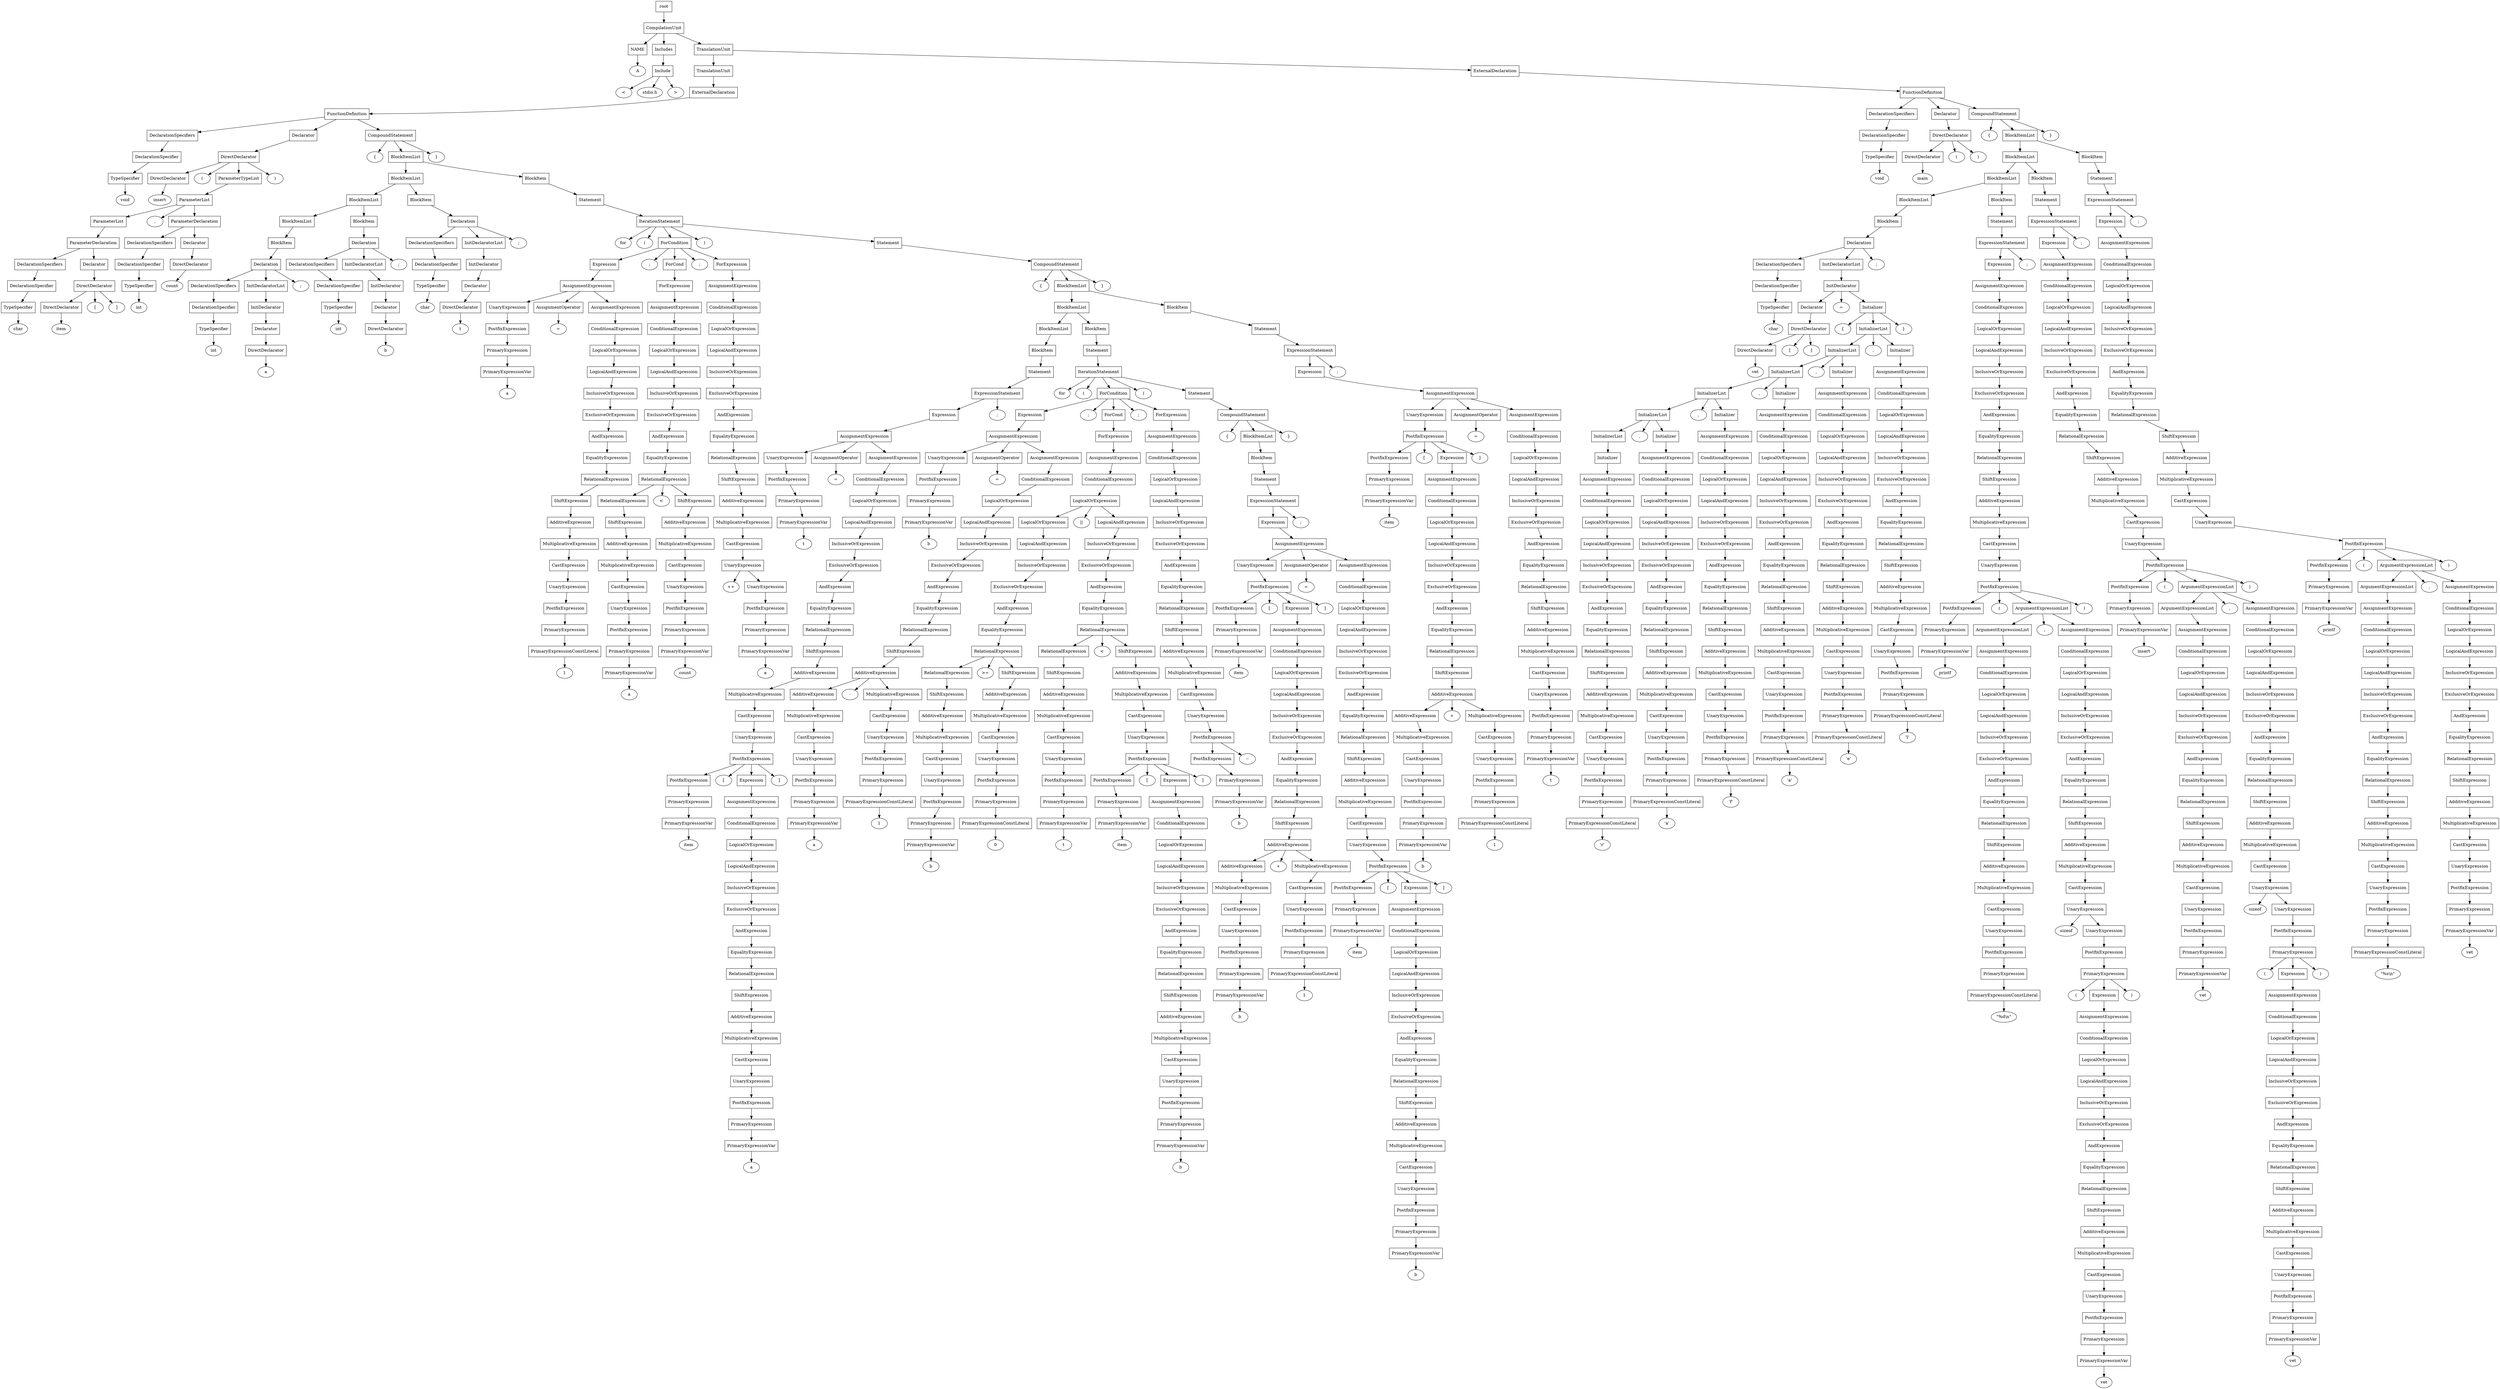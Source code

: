 digraph G {
	splines="TRUE";
	n_0 [label="root", shape="rectangle"]
	n_0 -> n_1
	n_1 [label="CompilationUnit", shape="rectangle"]
	n_1 -> n_2
	n_2 [label="NAME", shape="rectangle"]
	n_2 -> n_5
	n_5 [label="A", shape="ellipse"]
	n_1 -> n_3
	n_3 [label="Includes", shape="rectangle"]
	n_3 -> n_6
	n_6 [label="Include", shape="rectangle"]
	n_6 -> n_9
	n_9 [label="<", shape="ellipse"]
	n_6 -> n_10
	n_10 [label="stdio.h", shape="ellipse"]
	n_6 -> n_11
	n_11 [label=">", shape="ellipse"]
	n_1 -> n_4
	n_4 [label="TranslationUnit", shape="rectangle"]
	n_4 -> n_7
	n_7 [label="TranslationUnit", shape="rectangle"]
	n_7 -> n_12
	n_12 [label="ExternalDeclaration", shape="rectangle"]
	n_12 -> n_14
	n_14 [label="FunctionDefinition", shape="rectangle"]
	n_14 -> n_18
	n_18 [label="DeclarationSpecifiers", shape="rectangle"]
	n_18 -> n_26
	n_26 [label="DeclarationSpecifier", shape="rectangle"]
	n_26 -> n_37
	n_37 [label="TypeSpecifier", shape="rectangle"]
	n_37 -> n_49
	n_49 [label="void", shape="ellipse"]
	n_14 -> n_19
	n_19 [label="Declarator", shape="rectangle"]
	n_19 -> n_27
	n_27 [label="DirectDeclarator", shape="rectangle"]
	n_27 -> n_38
	n_38 [label="DirectDeclarator", shape="rectangle"]
	n_38 -> n_50
	n_50 [label="insert", shape="ellipse"]
	n_27 -> n_39
	n_39 [label="(", shape="ellipse"]
	n_27 -> n_40
	n_40 [label="ParameterTypeList", shape="rectangle"]
	n_40 -> n_51
	n_51 [label="ParameterList", shape="rectangle"]
	n_51 -> n_59
	n_59 [label="ParameterList", shape="rectangle"]
	n_59 -> n_71
	n_71 [label="ParameterDeclaration", shape="rectangle"]
	n_71 -> n_89
	n_89 [label="DeclarationSpecifiers", shape="rectangle"]
	n_89 -> n_112
	n_112 [label="DeclarationSpecifier", shape="rectangle"]
	n_112 -> n_134
	n_134 [label="TypeSpecifier", shape="rectangle"]
	n_134 -> n_159
	n_159 [label="char", shape="ellipse"]
	n_71 -> n_90
	n_90 [label="Declarator", shape="rectangle"]
	n_90 -> n_113
	n_113 [label="DirectDeclarator", shape="rectangle"]
	n_113 -> n_135
	n_135 [label="DirectDeclarator", shape="rectangle"]
	n_135 -> n_160
	n_160 [label="item", shape="ellipse"]
	n_113 -> n_136
	n_136 [label="[", shape="ellipse"]
	n_113 -> n_137
	n_137 [label="]", shape="ellipse"]
	n_51 -> n_60
	n_60 [label=",", shape="ellipse"]
	n_51 -> n_61
	n_61 [label="ParameterDeclaration", shape="rectangle"]
	n_61 -> n_72
	n_72 [label="DeclarationSpecifiers", shape="rectangle"]
	n_72 -> n_91
	n_91 [label="DeclarationSpecifier", shape="rectangle"]
	n_91 -> n_114
	n_114 [label="TypeSpecifier", shape="rectangle"]
	n_114 -> n_138
	n_138 [label="int", shape="ellipse"]
	n_61 -> n_73
	n_73 [label="Declarator", shape="rectangle"]
	n_73 -> n_92
	n_92 [label="DirectDeclarator", shape="rectangle"]
	n_92 -> n_115
	n_115 [label="count", shape="ellipse"]
	n_27 -> n_41
	n_41 [label=")", shape="ellipse"]
	n_14 -> n_20
	n_20 [label="CompoundStatement", shape="rectangle"]
	n_20 -> n_28
	n_28 [label="{", shape="ellipse"]
	n_20 -> n_29
	n_29 [label="BlockItemList", shape="rectangle"]
	n_29 -> n_42
	n_42 [label="BlockItemList", shape="rectangle"]
	n_42 -> n_52
	n_52 [label="BlockItemList", shape="rectangle"]
	n_52 -> n_62
	n_62 [label="BlockItemList", shape="rectangle"]
	n_62 -> n_74
	n_74 [label="BlockItem", shape="rectangle"]
	n_74 -> n_93
	n_93 [label="Declaration", shape="rectangle"]
	n_93 -> n_116
	n_116 [label="DeclarationSpecifiers", shape="rectangle"]
	n_116 -> n_139
	n_139 [label="DeclarationSpecifier", shape="rectangle"]
	n_139 -> n_161
	n_161 [label="TypeSpecifier", shape="rectangle"]
	n_161 -> n_182
	n_182 [label="int", shape="ellipse"]
	n_93 -> n_117
	n_117 [label="InitDeclaratorList", shape="rectangle"]
	n_117 -> n_140
	n_140 [label="InitDeclarator", shape="rectangle"]
	n_140 -> n_162
	n_162 [label="Declarator", shape="rectangle"]
	n_162 -> n_183
	n_183 [label="DirectDeclarator", shape="rectangle"]
	n_183 -> n_201
	n_201 [label="a", shape="ellipse"]
	n_93 -> n_118
	n_118 [label=";", shape="ellipse"]
	n_52 -> n_63
	n_63 [label="BlockItem", shape="rectangle"]
	n_63 -> n_75
	n_75 [label="Declaration", shape="rectangle"]
	n_75 -> n_94
	n_94 [label="DeclarationSpecifiers", shape="rectangle"]
	n_94 -> n_119
	n_119 [label="DeclarationSpecifier", shape="rectangle"]
	n_119 -> n_141
	n_141 [label="TypeSpecifier", shape="rectangle"]
	n_141 -> n_163
	n_163 [label="int", shape="ellipse"]
	n_75 -> n_95
	n_95 [label="InitDeclaratorList", shape="rectangle"]
	n_95 -> n_120
	n_120 [label="InitDeclarator", shape="rectangle"]
	n_120 -> n_142
	n_142 [label="Declarator", shape="rectangle"]
	n_142 -> n_164
	n_164 [label="DirectDeclarator", shape="rectangle"]
	n_164 -> n_184
	n_184 [label="b", shape="ellipse"]
	n_75 -> n_96
	n_96 [label=";", shape="ellipse"]
	n_42 -> n_53
	n_53 [label="BlockItem", shape="rectangle"]
	n_53 -> n_64
	n_64 [label="Declaration", shape="rectangle"]
	n_64 -> n_76
	n_76 [label="DeclarationSpecifiers", shape="rectangle"]
	n_76 -> n_97
	n_97 [label="DeclarationSpecifier", shape="rectangle"]
	n_97 -> n_121
	n_121 [label="TypeSpecifier", shape="rectangle"]
	n_121 -> n_143
	n_143 [label="char", shape="ellipse"]
	n_64 -> n_77
	n_77 [label="InitDeclaratorList", shape="rectangle"]
	n_77 -> n_98
	n_98 [label="InitDeclarator", shape="rectangle"]
	n_98 -> n_122
	n_122 [label="Declarator", shape="rectangle"]
	n_122 -> n_144
	n_144 [label="DirectDeclarator", shape="rectangle"]
	n_144 -> n_165
	n_165 [label="t", shape="ellipse"]
	n_64 -> n_78
	n_78 [label=";", shape="ellipse"]
	n_29 -> n_43
	n_43 [label="BlockItem", shape="rectangle"]
	n_43 -> n_54
	n_54 [label="Statement", shape="rectangle"]
	n_54 -> n_65
	n_65 [label="IterationStatement", shape="rectangle"]
	n_65 -> n_79
	n_79 [label="for", shape="ellipse"]
	n_65 -> n_80
	n_80 [label="(", shape="ellipse"]
	n_65 -> n_81
	n_81 [label="ForCondition", shape="rectangle"]
	n_81 -> n_99
	n_99 [label="Expression", shape="rectangle"]
	n_99 -> n_123
	n_123 [label="AssignmentExpression", shape="rectangle"]
	n_123 -> n_145
	n_145 [label="UnaryExpression", shape="rectangle"]
	n_145 -> n_166
	n_166 [label="PostfixExpression", shape="rectangle"]
	n_166 -> n_185
	n_185 [label="PrimaryExpression", shape="rectangle"]
	n_185 -> n_202
	n_202 [label="PrimaryExpressionVar", shape="rectangle"]
	n_202 -> n_218
	n_218 [label="a", shape="ellipse"]
	n_123 -> n_146
	n_146 [label="AssignmentOperator", shape="rectangle"]
	n_146 -> n_167
	n_167 [label="=", shape="ellipse"]
	n_123 -> n_147
	n_147 [label="AssignmentExpression", shape="rectangle"]
	n_147 -> n_168
	n_168 [label="ConditionalExpression", shape="rectangle"]
	n_168 -> n_186
	n_186 [label="LogicalOrExpression", shape="rectangle"]
	n_186 -> n_203
	n_203 [label="LogicalAndExpression", shape="rectangle"]
	n_203 -> n_219
	n_219 [label="InclusiveOrExpression", shape="rectangle"]
	n_219 -> n_237
	n_237 [label="ExclusiveOrExpression", shape="rectangle"]
	n_237 -> n_260
	n_260 [label="AndExpression", shape="rectangle"]
	n_260 -> n_283
	n_283 [label="EqualityExpression", shape="rectangle"]
	n_283 -> n_309
	n_309 [label="RelationalExpression", shape="rectangle"]
	n_309 -> n_333
	n_333 [label="ShiftExpression", shape="rectangle"]
	n_333 -> n_357
	n_357 [label="AdditiveExpression", shape="rectangle"]
	n_357 -> n_383
	n_383 [label="MultiplicativeExpression", shape="rectangle"]
	n_383 -> n_406
	n_406 [label="CastExpression", shape="rectangle"]
	n_406 -> n_432
	n_432 [label="UnaryExpression", shape="rectangle"]
	n_432 -> n_462
	n_462 [label="PostfixExpression", shape="rectangle"]
	n_462 -> n_495
	n_495 [label="PrimaryExpression", shape="rectangle"]
	n_495 -> n_525
	n_525 [label="PrimaryExpressionConstLiteral", shape="rectangle"]
	n_525 -> n_555
	n_555 [label="1", shape="ellipse"]
	n_81 -> n_100
	n_100 [label=";", shape="ellipse"]
	n_81 -> n_101
	n_101 [label="ForCond", shape="rectangle"]
	n_101 -> n_124
	n_124 [label="ForExpression", shape="rectangle"]
	n_124 -> n_148
	n_148 [label="AssignmentExpression", shape="rectangle"]
	n_148 -> n_169
	n_169 [label="ConditionalExpression", shape="rectangle"]
	n_169 -> n_187
	n_187 [label="LogicalOrExpression", shape="rectangle"]
	n_187 -> n_204
	n_204 [label="LogicalAndExpression", shape="rectangle"]
	n_204 -> n_220
	n_220 [label="InclusiveOrExpression", shape="rectangle"]
	n_220 -> n_238
	n_238 [label="ExclusiveOrExpression", shape="rectangle"]
	n_238 -> n_261
	n_261 [label="AndExpression", shape="rectangle"]
	n_261 -> n_284
	n_284 [label="EqualityExpression", shape="rectangle"]
	n_284 -> n_310
	n_310 [label="RelationalExpression", shape="rectangle"]
	n_310 -> n_334
	n_334 [label="RelationalExpression", shape="rectangle"]
	n_334 -> n_358
	n_358 [label="ShiftExpression", shape="rectangle"]
	n_358 -> n_384
	n_384 [label="AdditiveExpression", shape="rectangle"]
	n_384 -> n_407
	n_407 [label="MultiplicativeExpression", shape="rectangle"]
	n_407 -> n_433
	n_433 [label="CastExpression", shape="rectangle"]
	n_433 -> n_463
	n_463 [label="UnaryExpression", shape="rectangle"]
	n_463 -> n_496
	n_496 [label="PostfixExpression", shape="rectangle"]
	n_496 -> n_526
	n_526 [label="PrimaryExpression", shape="rectangle"]
	n_526 -> n_556
	n_556 [label="PrimaryExpressionVar", shape="rectangle"]
	n_556 -> n_585
	n_585 [label="a", shape="ellipse"]
	n_310 -> n_335
	n_335 [label="<", shape="ellipse"]
	n_310 -> n_336
	n_336 [label="ShiftExpression", shape="rectangle"]
	n_336 -> n_359
	n_359 [label="AdditiveExpression", shape="rectangle"]
	n_359 -> n_385
	n_385 [label="MultiplicativeExpression", shape="rectangle"]
	n_385 -> n_408
	n_408 [label="CastExpression", shape="rectangle"]
	n_408 -> n_434
	n_434 [label="UnaryExpression", shape="rectangle"]
	n_434 -> n_464
	n_464 [label="PostfixExpression", shape="rectangle"]
	n_464 -> n_497
	n_497 [label="PrimaryExpression", shape="rectangle"]
	n_497 -> n_527
	n_527 [label="PrimaryExpressionVar", shape="rectangle"]
	n_527 -> n_557
	n_557 [label="count", shape="ellipse"]
	n_81 -> n_102
	n_102 [label=";", shape="ellipse"]
	n_81 -> n_103
	n_103 [label="ForExpression", shape="rectangle"]
	n_103 -> n_125
	n_125 [label="AssignmentExpression", shape="rectangle"]
	n_125 -> n_149
	n_149 [label="ConditionalExpression", shape="rectangle"]
	n_149 -> n_170
	n_170 [label="LogicalOrExpression", shape="rectangle"]
	n_170 -> n_188
	n_188 [label="LogicalAndExpression", shape="rectangle"]
	n_188 -> n_205
	n_205 [label="InclusiveOrExpression", shape="rectangle"]
	n_205 -> n_221
	n_221 [label="ExclusiveOrExpression", shape="rectangle"]
	n_221 -> n_239
	n_239 [label="AndExpression", shape="rectangle"]
	n_239 -> n_262
	n_262 [label="EqualityExpression", shape="rectangle"]
	n_262 -> n_285
	n_285 [label="RelationalExpression", shape="rectangle"]
	n_285 -> n_311
	n_311 [label="ShiftExpression", shape="rectangle"]
	n_311 -> n_337
	n_337 [label="AdditiveExpression", shape="rectangle"]
	n_337 -> n_360
	n_360 [label="MultiplicativeExpression", shape="rectangle"]
	n_360 -> n_386
	n_386 [label="CastExpression", shape="rectangle"]
	n_386 -> n_409
	n_409 [label="UnaryExpression", shape="rectangle"]
	n_409 -> n_435
	n_435 [label="++", shape="ellipse"]
	n_409 -> n_436
	n_436 [label="UnaryExpression", shape="rectangle"]
	n_436 -> n_465
	n_465 [label="PostfixExpression", shape="rectangle"]
	n_465 -> n_498
	n_498 [label="PrimaryExpression", shape="rectangle"]
	n_498 -> n_528
	n_528 [label="PrimaryExpressionVar", shape="rectangle"]
	n_528 -> n_558
	n_558 [label="a", shape="ellipse"]
	n_65 -> n_82
	n_82 [label=")", shape="ellipse"]
	n_65 -> n_83
	n_83 [label="Statement", shape="rectangle"]
	n_83 -> n_104
	n_104 [label="CompoundStatement", shape="rectangle"]
	n_104 -> n_126
	n_126 [label="{", shape="ellipse"]
	n_104 -> n_127
	n_127 [label="BlockItemList", shape="rectangle"]
	n_127 -> n_150
	n_150 [label="BlockItemList", shape="rectangle"]
	n_150 -> n_171
	n_171 [label="BlockItemList", shape="rectangle"]
	n_171 -> n_189
	n_189 [label="BlockItem", shape="rectangle"]
	n_189 -> n_206
	n_206 [label="Statement", shape="rectangle"]
	n_206 -> n_222
	n_222 [label="ExpressionStatement", shape="rectangle"]
	n_222 -> n_240
	n_240 [label="Expression", shape="rectangle"]
	n_240 -> n_263
	n_263 [label="AssignmentExpression", shape="rectangle"]
	n_263 -> n_286
	n_286 [label="UnaryExpression", shape="rectangle"]
	n_286 -> n_312
	n_312 [label="PostfixExpression", shape="rectangle"]
	n_312 -> n_338
	n_338 [label="PrimaryExpression", shape="rectangle"]
	n_338 -> n_361
	n_361 [label="PrimaryExpressionVar", shape="rectangle"]
	n_361 -> n_387
	n_387 [label="t", shape="ellipse"]
	n_263 -> n_287
	n_287 [label="AssignmentOperator", shape="rectangle"]
	n_287 -> n_313
	n_313 [label="=", shape="ellipse"]
	n_263 -> n_288
	n_288 [label="AssignmentExpression", shape="rectangle"]
	n_288 -> n_314
	n_314 [label="ConditionalExpression", shape="rectangle"]
	n_314 -> n_339
	n_339 [label="LogicalOrExpression", shape="rectangle"]
	n_339 -> n_362
	n_362 [label="LogicalAndExpression", shape="rectangle"]
	n_362 -> n_388
	n_388 [label="InclusiveOrExpression", shape="rectangle"]
	n_388 -> n_410
	n_410 [label="ExclusiveOrExpression", shape="rectangle"]
	n_410 -> n_437
	n_437 [label="AndExpression", shape="rectangle"]
	n_437 -> n_466
	n_466 [label="EqualityExpression", shape="rectangle"]
	n_466 -> n_499
	n_499 [label="RelationalExpression", shape="rectangle"]
	n_499 -> n_529
	n_529 [label="ShiftExpression", shape="rectangle"]
	n_529 -> n_559
	n_559 [label="AdditiveExpression", shape="rectangle"]
	n_559 -> n_586
	n_586 [label="MultiplicativeExpression", shape="rectangle"]
	n_586 -> n_611
	n_611 [label="CastExpression", shape="rectangle"]
	n_611 -> n_637
	n_637 [label="UnaryExpression", shape="rectangle"]
	n_637 -> n_662
	n_662 [label="PostfixExpression", shape="rectangle"]
	n_662 -> n_687
	n_687 [label="PostfixExpression", shape="rectangle"]
	n_687 -> n_716
	n_716 [label="PrimaryExpression", shape="rectangle"]
	n_716 -> n_739
	n_739 [label="PrimaryExpressionVar", shape="rectangle"]
	n_739 -> n_761
	n_761 [label="item", shape="ellipse"]
	n_662 -> n_688
	n_688 [label="[", shape="ellipse"]
	n_662 -> n_689
	n_689 [label="Expression", shape="rectangle"]
	n_689 -> n_717
	n_717 [label="AssignmentExpression", shape="rectangle"]
	n_717 -> n_740
	n_740 [label="ConditionalExpression", shape="rectangle"]
	n_740 -> n_762
	n_762 [label="LogicalOrExpression", shape="rectangle"]
	n_762 -> n_780
	n_780 [label="LogicalAndExpression", shape="rectangle"]
	n_780 -> n_794
	n_794 [label="InclusiveOrExpression", shape="rectangle"]
	n_794 -> n_808
	n_808 [label="ExclusiveOrExpression", shape="rectangle"]
	n_808 -> n_821
	n_821 [label="AndExpression", shape="rectangle"]
	n_821 -> n_834
	n_834 [label="EqualityExpression", shape="rectangle"]
	n_834 -> n_846
	n_846 [label="RelationalExpression", shape="rectangle"]
	n_846 -> n_858
	n_858 [label="ShiftExpression", shape="rectangle"]
	n_858 -> n_869
	n_869 [label="AdditiveExpression", shape="rectangle"]
	n_869 -> n_876
	n_876 [label="MultiplicativeExpression", shape="rectangle"]
	n_876 -> n_881
	n_881 [label="CastExpression", shape="rectangle"]
	n_881 -> n_886
	n_886 [label="UnaryExpression", shape="rectangle"]
	n_886 -> n_891
	n_891 [label="PostfixExpression", shape="rectangle"]
	n_891 -> n_896
	n_896 [label="PrimaryExpression", shape="rectangle"]
	n_896 -> n_901
	n_901 [label="PrimaryExpressionVar", shape="rectangle"]
	n_901 -> n_906
	n_906 [label="a", shape="ellipse"]
	n_662 -> n_690
	n_690 [label="]", shape="ellipse"]
	n_222 -> n_241
	n_241 [label=";", shape="ellipse"]
	n_150 -> n_172
	n_172 [label="BlockItem", shape="rectangle"]
	n_172 -> n_190
	n_190 [label="Statement", shape="rectangle"]
	n_190 -> n_207
	n_207 [label="IterationStatement", shape="rectangle"]
	n_207 -> n_223
	n_223 [label="for", shape="ellipse"]
	n_207 -> n_224
	n_224 [label="(", shape="ellipse"]
	n_207 -> n_225
	n_225 [label="ForCondition", shape="rectangle"]
	n_225 -> n_242
	n_242 [label="Expression", shape="rectangle"]
	n_242 -> n_264
	n_264 [label="AssignmentExpression", shape="rectangle"]
	n_264 -> n_289
	n_289 [label="UnaryExpression", shape="rectangle"]
	n_289 -> n_315
	n_315 [label="PostfixExpression", shape="rectangle"]
	n_315 -> n_340
	n_340 [label="PrimaryExpression", shape="rectangle"]
	n_340 -> n_363
	n_363 [label="PrimaryExpressionVar", shape="rectangle"]
	n_363 -> n_389
	n_389 [label="b", shape="ellipse"]
	n_264 -> n_290
	n_290 [label="AssignmentOperator", shape="rectangle"]
	n_290 -> n_316
	n_316 [label="=", shape="ellipse"]
	n_264 -> n_291
	n_291 [label="AssignmentExpression", shape="rectangle"]
	n_291 -> n_317
	n_317 [label="ConditionalExpression", shape="rectangle"]
	n_317 -> n_341
	n_341 [label="LogicalOrExpression", shape="rectangle"]
	n_341 -> n_364
	n_364 [label="LogicalAndExpression", shape="rectangle"]
	n_364 -> n_390
	n_390 [label="InclusiveOrExpression", shape="rectangle"]
	n_390 -> n_411
	n_411 [label="ExclusiveOrExpression", shape="rectangle"]
	n_411 -> n_438
	n_438 [label="AndExpression", shape="rectangle"]
	n_438 -> n_467
	n_467 [label="EqualityExpression", shape="rectangle"]
	n_467 -> n_500
	n_500 [label="RelationalExpression", shape="rectangle"]
	n_500 -> n_530
	n_530 [label="ShiftExpression", shape="rectangle"]
	n_530 -> n_560
	n_560 [label="AdditiveExpression", shape="rectangle"]
	n_560 -> n_587
	n_587 [label="AdditiveExpression", shape="rectangle"]
	n_587 -> n_612
	n_612 [label="MultiplicativeExpression", shape="rectangle"]
	n_612 -> n_638
	n_638 [label="CastExpression", shape="rectangle"]
	n_638 -> n_663
	n_663 [label="UnaryExpression", shape="rectangle"]
	n_663 -> n_691
	n_691 [label="PostfixExpression", shape="rectangle"]
	n_691 -> n_718
	n_718 [label="PrimaryExpression", shape="rectangle"]
	n_718 -> n_741
	n_741 [label="PrimaryExpressionVar", shape="rectangle"]
	n_741 -> n_763
	n_763 [label="a", shape="ellipse"]
	n_560 -> n_588
	n_588 [label="-", shape="ellipse"]
	n_560 -> n_589
	n_589 [label="MultiplicativeExpression", shape="rectangle"]
	n_589 -> n_613
	n_613 [label="CastExpression", shape="rectangle"]
	n_613 -> n_639
	n_639 [label="UnaryExpression", shape="rectangle"]
	n_639 -> n_664
	n_664 [label="PostfixExpression", shape="rectangle"]
	n_664 -> n_692
	n_692 [label="PrimaryExpression", shape="rectangle"]
	n_692 -> n_719
	n_719 [label="PrimaryExpressionConstLiteral", shape="rectangle"]
	n_719 -> n_742
	n_742 [label="1", shape="ellipse"]
	n_225 -> n_243
	n_243 [label=";", shape="ellipse"]
	n_225 -> n_244
	n_244 [label="ForCond", shape="rectangle"]
	n_244 -> n_265
	n_265 [label="ForExpression", shape="rectangle"]
	n_265 -> n_292
	n_292 [label="AssignmentExpression", shape="rectangle"]
	n_292 -> n_318
	n_318 [label="ConditionalExpression", shape="rectangle"]
	n_318 -> n_342
	n_342 [label="LogicalOrExpression", shape="rectangle"]
	n_342 -> n_365
	n_365 [label="LogicalOrExpression", shape="rectangle"]
	n_365 -> n_391
	n_391 [label="LogicalAndExpression", shape="rectangle"]
	n_391 -> n_412
	n_412 [label="InclusiveOrExpression", shape="rectangle"]
	n_412 -> n_439
	n_439 [label="ExclusiveOrExpression", shape="rectangle"]
	n_439 -> n_468
	n_468 [label="AndExpression", shape="rectangle"]
	n_468 -> n_501
	n_501 [label="EqualityExpression", shape="rectangle"]
	n_501 -> n_531
	n_531 [label="RelationalExpression", shape="rectangle"]
	n_531 -> n_561
	n_561 [label="RelationalExpression", shape="rectangle"]
	n_561 -> n_590
	n_590 [label="ShiftExpression", shape="rectangle"]
	n_590 -> n_614
	n_614 [label="AdditiveExpression", shape="rectangle"]
	n_614 -> n_640
	n_640 [label="MultiplicativeExpression", shape="rectangle"]
	n_640 -> n_665
	n_665 [label="CastExpression", shape="rectangle"]
	n_665 -> n_693
	n_693 [label="UnaryExpression", shape="rectangle"]
	n_693 -> n_720
	n_720 [label="PostfixExpression", shape="rectangle"]
	n_720 -> n_743
	n_743 [label="PrimaryExpression", shape="rectangle"]
	n_743 -> n_764
	n_764 [label="PrimaryExpressionVar", shape="rectangle"]
	n_764 -> n_781
	n_781 [label="b", shape="ellipse"]
	n_531 -> n_562
	n_562 [label=">=", shape="ellipse"]
	n_531 -> n_563
	n_563 [label="ShiftExpression", shape="rectangle"]
	n_563 -> n_591
	n_591 [label="AdditiveExpression", shape="rectangle"]
	n_591 -> n_615
	n_615 [label="MultiplicativeExpression", shape="rectangle"]
	n_615 -> n_641
	n_641 [label="CastExpression", shape="rectangle"]
	n_641 -> n_666
	n_666 [label="UnaryExpression", shape="rectangle"]
	n_666 -> n_694
	n_694 [label="PostfixExpression", shape="rectangle"]
	n_694 -> n_721
	n_721 [label="PrimaryExpression", shape="rectangle"]
	n_721 -> n_744
	n_744 [label="PrimaryExpressionConstLiteral", shape="rectangle"]
	n_744 -> n_765
	n_765 [label="0", shape="ellipse"]
	n_342 -> n_366
	n_366 [label="||", shape="ellipse"]
	n_342 -> n_367
	n_367 [label="LogicalAndExpression", shape="rectangle"]
	n_367 -> n_392
	n_392 [label="InclusiveOrExpression", shape="rectangle"]
	n_392 -> n_413
	n_413 [label="ExclusiveOrExpression", shape="rectangle"]
	n_413 -> n_440
	n_440 [label="AndExpression", shape="rectangle"]
	n_440 -> n_469
	n_469 [label="EqualityExpression", shape="rectangle"]
	n_469 -> n_502
	n_502 [label="RelationalExpression", shape="rectangle"]
	n_502 -> n_532
	n_532 [label="RelationalExpression", shape="rectangle"]
	n_532 -> n_564
	n_564 [label="ShiftExpression", shape="rectangle"]
	n_564 -> n_592
	n_592 [label="AdditiveExpression", shape="rectangle"]
	n_592 -> n_616
	n_616 [label="MultiplicativeExpression", shape="rectangle"]
	n_616 -> n_642
	n_642 [label="CastExpression", shape="rectangle"]
	n_642 -> n_667
	n_667 [label="UnaryExpression", shape="rectangle"]
	n_667 -> n_695
	n_695 [label="PostfixExpression", shape="rectangle"]
	n_695 -> n_722
	n_722 [label="PrimaryExpression", shape="rectangle"]
	n_722 -> n_745
	n_745 [label="PrimaryExpressionVar", shape="rectangle"]
	n_745 -> n_766
	n_766 [label="t", shape="ellipse"]
	n_502 -> n_533
	n_533 [label="<", shape="ellipse"]
	n_502 -> n_534
	n_534 [label="ShiftExpression", shape="rectangle"]
	n_534 -> n_565
	n_565 [label="AdditiveExpression", shape="rectangle"]
	n_565 -> n_593
	n_593 [label="MultiplicativeExpression", shape="rectangle"]
	n_593 -> n_617
	n_617 [label="CastExpression", shape="rectangle"]
	n_617 -> n_643
	n_643 [label="UnaryExpression", shape="rectangle"]
	n_643 -> n_668
	n_668 [label="PostfixExpression", shape="rectangle"]
	n_668 -> n_696
	n_696 [label="PostfixExpression", shape="rectangle"]
	n_696 -> n_723
	n_723 [label="PrimaryExpression", shape="rectangle"]
	n_723 -> n_746
	n_746 [label="PrimaryExpressionVar", shape="rectangle"]
	n_746 -> n_767
	n_767 [label="item", shape="ellipse"]
	n_668 -> n_697
	n_697 [label="[", shape="ellipse"]
	n_668 -> n_698
	n_698 [label="Expression", shape="rectangle"]
	n_698 -> n_724
	n_724 [label="AssignmentExpression", shape="rectangle"]
	n_724 -> n_747
	n_747 [label="ConditionalExpression", shape="rectangle"]
	n_747 -> n_768
	n_768 [label="LogicalOrExpression", shape="rectangle"]
	n_768 -> n_782
	n_782 [label="LogicalAndExpression", shape="rectangle"]
	n_782 -> n_795
	n_795 [label="InclusiveOrExpression", shape="rectangle"]
	n_795 -> n_809
	n_809 [label="ExclusiveOrExpression", shape="rectangle"]
	n_809 -> n_822
	n_822 [label="AndExpression", shape="rectangle"]
	n_822 -> n_835
	n_835 [label="EqualityExpression", shape="rectangle"]
	n_835 -> n_847
	n_847 [label="RelationalExpression", shape="rectangle"]
	n_847 -> n_859
	n_859 [label="ShiftExpression", shape="rectangle"]
	n_859 -> n_870
	n_870 [label="AdditiveExpression", shape="rectangle"]
	n_870 -> n_877
	n_877 [label="MultiplicativeExpression", shape="rectangle"]
	n_877 -> n_882
	n_882 [label="CastExpression", shape="rectangle"]
	n_882 -> n_887
	n_887 [label="UnaryExpression", shape="rectangle"]
	n_887 -> n_892
	n_892 [label="PostfixExpression", shape="rectangle"]
	n_892 -> n_897
	n_897 [label="PrimaryExpression", shape="rectangle"]
	n_897 -> n_902
	n_902 [label="PrimaryExpressionVar", shape="rectangle"]
	n_902 -> n_907
	n_907 [label="b", shape="ellipse"]
	n_668 -> n_699
	n_699 [label="]", shape="ellipse"]
	n_225 -> n_245
	n_245 [label=";", shape="ellipse"]
	n_225 -> n_246
	n_246 [label="ForExpression", shape="rectangle"]
	n_246 -> n_266
	n_266 [label="AssignmentExpression", shape="rectangle"]
	n_266 -> n_293
	n_293 [label="ConditionalExpression", shape="rectangle"]
	n_293 -> n_319
	n_319 [label="LogicalOrExpression", shape="rectangle"]
	n_319 -> n_343
	n_343 [label="LogicalAndExpression", shape="rectangle"]
	n_343 -> n_368
	n_368 [label="InclusiveOrExpression", shape="rectangle"]
	n_368 -> n_393
	n_393 [label="ExclusiveOrExpression", shape="rectangle"]
	n_393 -> n_414
	n_414 [label="AndExpression", shape="rectangle"]
	n_414 -> n_441
	n_441 [label="EqualityExpression", shape="rectangle"]
	n_441 -> n_470
	n_470 [label="RelationalExpression", shape="rectangle"]
	n_470 -> n_503
	n_503 [label="ShiftExpression", shape="rectangle"]
	n_503 -> n_535
	n_535 [label="AdditiveExpression", shape="rectangle"]
	n_535 -> n_566
	n_566 [label="MultiplicativeExpression", shape="rectangle"]
	n_566 -> n_594
	n_594 [label="CastExpression", shape="rectangle"]
	n_594 -> n_618
	n_618 [label="UnaryExpression", shape="rectangle"]
	n_618 -> n_644
	n_644 [label="PostfixExpression", shape="rectangle"]
	n_644 -> n_669
	n_669 [label="PostfixExpression", shape="rectangle"]
	n_669 -> n_700
	n_700 [label="PrimaryExpression", shape="rectangle"]
	n_700 -> n_725
	n_725 [label="PrimaryExpressionVar", shape="rectangle"]
	n_725 -> n_748
	n_748 [label="b", shape="ellipse"]
	n_644 -> n_670
	n_670 [label="--", shape="ellipse"]
	n_207 -> n_226
	n_226 [label=")", shape="ellipse"]
	n_207 -> n_227
	n_227 [label="Statement", shape="rectangle"]
	n_227 -> n_247
	n_247 [label="CompoundStatement", shape="rectangle"]
	n_247 -> n_267
	n_267 [label="{", shape="ellipse"]
	n_247 -> n_268
	n_268 [label="BlockItemList", shape="rectangle"]
	n_268 -> n_294
	n_294 [label="BlockItem", shape="rectangle"]
	n_294 -> n_320
	n_320 [label="Statement", shape="rectangle"]
	n_320 -> n_344
	n_344 [label="ExpressionStatement", shape="rectangle"]
	n_344 -> n_369
	n_369 [label="Expression", shape="rectangle"]
	n_369 -> n_394
	n_394 [label="AssignmentExpression", shape="rectangle"]
	n_394 -> n_415
	n_415 [label="UnaryExpression", shape="rectangle"]
	n_415 -> n_442
	n_442 [label="PostfixExpression", shape="rectangle"]
	n_442 -> n_471
	n_471 [label="PostfixExpression", shape="rectangle"]
	n_471 -> n_504
	n_504 [label="PrimaryExpression", shape="rectangle"]
	n_504 -> n_536
	n_536 [label="PrimaryExpressionVar", shape="rectangle"]
	n_536 -> n_567
	n_567 [label="item", shape="ellipse"]
	n_442 -> n_472
	n_472 [label="[", shape="ellipse"]
	n_442 -> n_473
	n_473 [label="Expression", shape="rectangle"]
	n_473 -> n_505
	n_505 [label="AssignmentExpression", shape="rectangle"]
	n_505 -> n_537
	n_537 [label="ConditionalExpression", shape="rectangle"]
	n_537 -> n_568
	n_568 [label="LogicalOrExpression", shape="rectangle"]
	n_568 -> n_595
	n_595 [label="LogicalAndExpression", shape="rectangle"]
	n_595 -> n_619
	n_619 [label="InclusiveOrExpression", shape="rectangle"]
	n_619 -> n_645
	n_645 [label="ExclusiveOrExpression", shape="rectangle"]
	n_645 -> n_671
	n_671 [label="AndExpression", shape="rectangle"]
	n_671 -> n_701
	n_701 [label="EqualityExpression", shape="rectangle"]
	n_701 -> n_726
	n_726 [label="RelationalExpression", shape="rectangle"]
	n_726 -> n_749
	n_749 [label="ShiftExpression", shape="rectangle"]
	n_749 -> n_769
	n_769 [label="AdditiveExpression", shape="rectangle"]
	n_769 -> n_783
	n_783 [label="AdditiveExpression", shape="rectangle"]
	n_783 -> n_796
	n_796 [label="MultiplicativeExpression", shape="rectangle"]
	n_796 -> n_810
	n_810 [label="CastExpression", shape="rectangle"]
	n_810 -> n_823
	n_823 [label="UnaryExpression", shape="rectangle"]
	n_823 -> n_836
	n_836 [label="PostfixExpression", shape="rectangle"]
	n_836 -> n_848
	n_848 [label="PrimaryExpression", shape="rectangle"]
	n_848 -> n_860
	n_860 [label="PrimaryExpressionVar", shape="rectangle"]
	n_860 -> n_871
	n_871 [label="b", shape="ellipse"]
	n_769 -> n_784
	n_784 [label="+", shape="ellipse"]
	n_769 -> n_785
	n_785 [label="MultiplicativeExpression", shape="rectangle"]
	n_785 -> n_797
	n_797 [label="CastExpression", shape="rectangle"]
	n_797 -> n_811
	n_811 [label="UnaryExpression", shape="rectangle"]
	n_811 -> n_824
	n_824 [label="PostfixExpression", shape="rectangle"]
	n_824 -> n_837
	n_837 [label="PrimaryExpression", shape="rectangle"]
	n_837 -> n_849
	n_849 [label="PrimaryExpressionConstLiteral", shape="rectangle"]
	n_849 -> n_861
	n_861 [label="1", shape="ellipse"]
	n_442 -> n_474
	n_474 [label="]", shape="ellipse"]
	n_394 -> n_416
	n_416 [label="AssignmentOperator", shape="rectangle"]
	n_416 -> n_443
	n_443 [label="=", shape="ellipse"]
	n_394 -> n_417
	n_417 [label="AssignmentExpression", shape="rectangle"]
	n_417 -> n_444
	n_444 [label="ConditionalExpression", shape="rectangle"]
	n_444 -> n_475
	n_475 [label="LogicalOrExpression", shape="rectangle"]
	n_475 -> n_506
	n_506 [label="LogicalAndExpression", shape="rectangle"]
	n_506 -> n_538
	n_538 [label="InclusiveOrExpression", shape="rectangle"]
	n_538 -> n_569
	n_569 [label="ExclusiveOrExpression", shape="rectangle"]
	n_569 -> n_596
	n_596 [label="AndExpression", shape="rectangle"]
	n_596 -> n_620
	n_620 [label="EqualityExpression", shape="rectangle"]
	n_620 -> n_646
	n_646 [label="RelationalExpression", shape="rectangle"]
	n_646 -> n_672
	n_672 [label="ShiftExpression", shape="rectangle"]
	n_672 -> n_702
	n_702 [label="AdditiveExpression", shape="rectangle"]
	n_702 -> n_727
	n_727 [label="MultiplicativeExpression", shape="rectangle"]
	n_727 -> n_750
	n_750 [label="CastExpression", shape="rectangle"]
	n_750 -> n_770
	n_770 [label="UnaryExpression", shape="rectangle"]
	n_770 -> n_786
	n_786 [label="PostfixExpression", shape="rectangle"]
	n_786 -> n_798
	n_798 [label="PostfixExpression", shape="rectangle"]
	n_798 -> n_812
	n_812 [label="PrimaryExpression", shape="rectangle"]
	n_812 -> n_825
	n_825 [label="PrimaryExpressionVar", shape="rectangle"]
	n_825 -> n_838
	n_838 [label="item", shape="ellipse"]
	n_786 -> n_799
	n_799 [label="[", shape="ellipse"]
	n_786 -> n_800
	n_800 [label="Expression", shape="rectangle"]
	n_800 -> n_813
	n_813 [label="AssignmentExpression", shape="rectangle"]
	n_813 -> n_826
	n_826 [label="ConditionalExpression", shape="rectangle"]
	n_826 -> n_839
	n_839 [label="LogicalOrExpression", shape="rectangle"]
	n_839 -> n_850
	n_850 [label="LogicalAndExpression", shape="rectangle"]
	n_850 -> n_862
	n_862 [label="InclusiveOrExpression", shape="rectangle"]
	n_862 -> n_872
	n_872 [label="ExclusiveOrExpression", shape="rectangle"]
	n_872 -> n_878
	n_878 [label="AndExpression", shape="rectangle"]
	n_878 -> n_883
	n_883 [label="EqualityExpression", shape="rectangle"]
	n_883 -> n_888
	n_888 [label="RelationalExpression", shape="rectangle"]
	n_888 -> n_893
	n_893 [label="ShiftExpression", shape="rectangle"]
	n_893 -> n_898
	n_898 [label="AdditiveExpression", shape="rectangle"]
	n_898 -> n_903
	n_903 [label="MultiplicativeExpression", shape="rectangle"]
	n_903 -> n_908
	n_908 [label="CastExpression", shape="rectangle"]
	n_908 -> n_911
	n_911 [label="UnaryExpression", shape="rectangle"]
	n_911 -> n_914
	n_914 [label="PostfixExpression", shape="rectangle"]
	n_914 -> n_917
	n_917 [label="PrimaryExpression", shape="rectangle"]
	n_917 -> n_920
	n_920 [label="PrimaryExpressionVar", shape="rectangle"]
	n_920 -> n_923
	n_923 [label="b", shape="ellipse"]
	n_786 -> n_801
	n_801 [label="]", shape="ellipse"]
	n_344 -> n_370
	n_370 [label=";", shape="ellipse"]
	n_247 -> n_269
	n_269 [label="}", shape="ellipse"]
	n_127 -> n_151
	n_151 [label="BlockItem", shape="rectangle"]
	n_151 -> n_173
	n_173 [label="Statement", shape="rectangle"]
	n_173 -> n_191
	n_191 [label="ExpressionStatement", shape="rectangle"]
	n_191 -> n_208
	n_208 [label="Expression", shape="rectangle"]
	n_208 -> n_228
	n_228 [label="AssignmentExpression", shape="rectangle"]
	n_228 -> n_248
	n_248 [label="UnaryExpression", shape="rectangle"]
	n_248 -> n_270
	n_270 [label="PostfixExpression", shape="rectangle"]
	n_270 -> n_295
	n_295 [label="PostfixExpression", shape="rectangle"]
	n_295 -> n_321
	n_321 [label="PrimaryExpression", shape="rectangle"]
	n_321 -> n_345
	n_345 [label="PrimaryExpressionVar", shape="rectangle"]
	n_345 -> n_371
	n_371 [label="item", shape="ellipse"]
	n_270 -> n_296
	n_296 [label="[", shape="ellipse"]
	n_270 -> n_297
	n_297 [label="Expression", shape="rectangle"]
	n_297 -> n_322
	n_322 [label="AssignmentExpression", shape="rectangle"]
	n_322 -> n_346
	n_346 [label="ConditionalExpression", shape="rectangle"]
	n_346 -> n_372
	n_372 [label="LogicalOrExpression", shape="rectangle"]
	n_372 -> n_395
	n_395 [label="LogicalAndExpression", shape="rectangle"]
	n_395 -> n_418
	n_418 [label="InclusiveOrExpression", shape="rectangle"]
	n_418 -> n_445
	n_445 [label="ExclusiveOrExpression", shape="rectangle"]
	n_445 -> n_476
	n_476 [label="AndExpression", shape="rectangle"]
	n_476 -> n_507
	n_507 [label="EqualityExpression", shape="rectangle"]
	n_507 -> n_539
	n_539 [label="RelationalExpression", shape="rectangle"]
	n_539 -> n_570
	n_570 [label="ShiftExpression", shape="rectangle"]
	n_570 -> n_597
	n_597 [label="AdditiveExpression", shape="rectangle"]
	n_597 -> n_621
	n_621 [label="AdditiveExpression", shape="rectangle"]
	n_621 -> n_647
	n_647 [label="MultiplicativeExpression", shape="rectangle"]
	n_647 -> n_673
	n_673 [label="CastExpression", shape="rectangle"]
	n_673 -> n_703
	n_703 [label="UnaryExpression", shape="rectangle"]
	n_703 -> n_728
	n_728 [label="PostfixExpression", shape="rectangle"]
	n_728 -> n_751
	n_751 [label="PrimaryExpression", shape="rectangle"]
	n_751 -> n_771
	n_771 [label="PrimaryExpressionVar", shape="rectangle"]
	n_771 -> n_787
	n_787 [label="b", shape="ellipse"]
	n_597 -> n_622
	n_622 [label="+", shape="ellipse"]
	n_597 -> n_623
	n_623 [label="MultiplicativeExpression", shape="rectangle"]
	n_623 -> n_648
	n_648 [label="CastExpression", shape="rectangle"]
	n_648 -> n_674
	n_674 [label="UnaryExpression", shape="rectangle"]
	n_674 -> n_704
	n_704 [label="PostfixExpression", shape="rectangle"]
	n_704 -> n_729
	n_729 [label="PrimaryExpression", shape="rectangle"]
	n_729 -> n_752
	n_752 [label="PrimaryExpressionConstLiteral", shape="rectangle"]
	n_752 -> n_772
	n_772 [label="1", shape="ellipse"]
	n_270 -> n_298
	n_298 [label="]", shape="ellipse"]
	n_228 -> n_249
	n_249 [label="AssignmentOperator", shape="rectangle"]
	n_249 -> n_271
	n_271 [label="=", shape="ellipse"]
	n_228 -> n_250
	n_250 [label="AssignmentExpression", shape="rectangle"]
	n_250 -> n_272
	n_272 [label="ConditionalExpression", shape="rectangle"]
	n_272 -> n_299
	n_299 [label="LogicalOrExpression", shape="rectangle"]
	n_299 -> n_323
	n_323 [label="LogicalAndExpression", shape="rectangle"]
	n_323 -> n_347
	n_347 [label="InclusiveOrExpression", shape="rectangle"]
	n_347 -> n_373
	n_373 [label="ExclusiveOrExpression", shape="rectangle"]
	n_373 -> n_396
	n_396 [label="AndExpression", shape="rectangle"]
	n_396 -> n_419
	n_419 [label="EqualityExpression", shape="rectangle"]
	n_419 -> n_446
	n_446 [label="RelationalExpression", shape="rectangle"]
	n_446 -> n_477
	n_477 [label="ShiftExpression", shape="rectangle"]
	n_477 -> n_508
	n_508 [label="AdditiveExpression", shape="rectangle"]
	n_508 -> n_540
	n_540 [label="MultiplicativeExpression", shape="rectangle"]
	n_540 -> n_571
	n_571 [label="CastExpression", shape="rectangle"]
	n_571 -> n_598
	n_598 [label="UnaryExpression", shape="rectangle"]
	n_598 -> n_624
	n_624 [label="PostfixExpression", shape="rectangle"]
	n_624 -> n_649
	n_649 [label="PrimaryExpression", shape="rectangle"]
	n_649 -> n_675
	n_675 [label="PrimaryExpressionVar", shape="rectangle"]
	n_675 -> n_705
	n_705 [label="t", shape="ellipse"]
	n_191 -> n_209
	n_209 [label=";", shape="ellipse"]
	n_104 -> n_128
	n_128 [label="}", shape="ellipse"]
	n_20 -> n_30
	n_30 [label="}", shape="ellipse"]
	n_4 -> n_8
	n_8 [label="ExternalDeclaration", shape="rectangle"]
	n_8 -> n_13
	n_13 [label="FunctionDefinition", shape="rectangle"]
	n_13 -> n_15
	n_15 [label="DeclarationSpecifiers", shape="rectangle"]
	n_15 -> n_21
	n_21 [label="DeclarationSpecifier", shape="rectangle"]
	n_21 -> n_31
	n_31 [label="TypeSpecifier", shape="rectangle"]
	n_31 -> n_44
	n_44 [label="void", shape="ellipse"]
	n_13 -> n_16
	n_16 [label="Declarator", shape="rectangle"]
	n_16 -> n_22
	n_22 [label="DirectDeclarator", shape="rectangle"]
	n_22 -> n_32
	n_32 [label="DirectDeclarator", shape="rectangle"]
	n_32 -> n_45
	n_45 [label="main", shape="ellipse"]
	n_22 -> n_33
	n_33 [label="(", shape="ellipse"]
	n_22 -> n_34
	n_34 [label=")", shape="ellipse"]
	n_13 -> n_17
	n_17 [label="CompoundStatement", shape="rectangle"]
	n_17 -> n_23
	n_23 [label="{", shape="ellipse"]
	n_17 -> n_24
	n_24 [label="BlockItemList", shape="rectangle"]
	n_24 -> n_35
	n_35 [label="BlockItemList", shape="rectangle"]
	n_35 -> n_46
	n_46 [label="BlockItemList", shape="rectangle"]
	n_46 -> n_55
	n_55 [label="BlockItemList", shape="rectangle"]
	n_55 -> n_66
	n_66 [label="BlockItem", shape="rectangle"]
	n_66 -> n_84
	n_84 [label="Declaration", shape="rectangle"]
	n_84 -> n_105
	n_105 [label="DeclarationSpecifiers", shape="rectangle"]
	n_105 -> n_129
	n_129 [label="DeclarationSpecifier", shape="rectangle"]
	n_129 -> n_152
	n_152 [label="TypeSpecifier", shape="rectangle"]
	n_152 -> n_174
	n_174 [label="char", shape="ellipse"]
	n_84 -> n_106
	n_106 [label="InitDeclaratorList", shape="rectangle"]
	n_106 -> n_130
	n_130 [label="InitDeclarator", shape="rectangle"]
	n_130 -> n_153
	n_153 [label="Declarator", shape="rectangle"]
	n_153 -> n_175
	n_175 [label="DirectDeclarator", shape="rectangle"]
	n_175 -> n_192
	n_192 [label="DirectDeclarator", shape="rectangle"]
	n_192 -> n_210
	n_210 [label="vet", shape="ellipse"]
	n_175 -> n_193
	n_193 [label="[", shape="ellipse"]
	n_175 -> n_194
	n_194 [label="]", shape="ellipse"]
	n_130 -> n_154
	n_154 [label="=", shape="ellipse"]
	n_130 -> n_155
	n_155 [label="Initializer", shape="rectangle"]
	n_155 -> n_176
	n_176 [label="{", shape="ellipse"]
	n_155 -> n_177
	n_177 [label="InitializerList", shape="rectangle"]
	n_177 -> n_195
	n_195 [label="InitializerList", shape="rectangle"]
	n_195 -> n_211
	n_211 [label="InitializerList", shape="rectangle"]
	n_211 -> n_229
	n_229 [label="InitializerList", shape="rectangle"]
	n_229 -> n_251
	n_251 [label="InitializerList", shape="rectangle"]
	n_251 -> n_273
	n_273 [label="InitializerList", shape="rectangle"]
	n_273 -> n_300
	n_300 [label="Initializer", shape="rectangle"]
	n_300 -> n_324
	n_324 [label="AssignmentExpression", shape="rectangle"]
	n_324 -> n_348
	n_348 [label="ConditionalExpression", shape="rectangle"]
	n_348 -> n_374
	n_374 [label="LogicalOrExpression", shape="rectangle"]
	n_374 -> n_397
	n_397 [label="LogicalAndExpression", shape="rectangle"]
	n_397 -> n_420
	n_420 [label="InclusiveOrExpression", shape="rectangle"]
	n_420 -> n_447
	n_447 [label="ExclusiveOrExpression", shape="rectangle"]
	n_447 -> n_478
	n_478 [label="AndExpression", shape="rectangle"]
	n_478 -> n_509
	n_509 [label="EqualityExpression", shape="rectangle"]
	n_509 -> n_541
	n_541 [label="RelationalExpression", shape="rectangle"]
	n_541 -> n_572
	n_572 [label="ShiftExpression", shape="rectangle"]
	n_572 -> n_599
	n_599 [label="AdditiveExpression", shape="rectangle"]
	n_599 -> n_625
	n_625 [label="MultiplicativeExpression", shape="rectangle"]
	n_625 -> n_650
	n_650 [label="CastExpression", shape="rectangle"]
	n_650 -> n_676
	n_676 [label="UnaryExpression", shape="rectangle"]
	n_676 -> n_706
	n_706 [label="PostfixExpression", shape="rectangle"]
	n_706 -> n_730
	n_730 [label="PrimaryExpression", shape="rectangle"]
	n_730 -> n_753
	n_753 [label="PrimaryExpressionConstLiteral", shape="rectangle"]
	n_753 -> n_773
	n_773 [label="'r'", shape="ellipse"]
	n_251 -> n_274
	n_274 [label=",", shape="ellipse"]
	n_251 -> n_275
	n_275 [label="Initializer", shape="rectangle"]
	n_275 -> n_301
	n_301 [label="AssignmentExpression", shape="rectangle"]
	n_301 -> n_325
	n_325 [label="ConditionalExpression", shape="rectangle"]
	n_325 -> n_349
	n_349 [label="LogicalOrExpression", shape="rectangle"]
	n_349 -> n_375
	n_375 [label="LogicalAndExpression", shape="rectangle"]
	n_375 -> n_398
	n_398 [label="InclusiveOrExpression", shape="rectangle"]
	n_398 -> n_421
	n_421 [label="ExclusiveOrExpression", shape="rectangle"]
	n_421 -> n_448
	n_448 [label="AndExpression", shape="rectangle"]
	n_448 -> n_479
	n_479 [label="EqualityExpression", shape="rectangle"]
	n_479 -> n_510
	n_510 [label="RelationalExpression", shape="rectangle"]
	n_510 -> n_542
	n_542 [label="ShiftExpression", shape="rectangle"]
	n_542 -> n_573
	n_573 [label="AdditiveExpression", shape="rectangle"]
	n_573 -> n_600
	n_600 [label="MultiplicativeExpression", shape="rectangle"]
	n_600 -> n_626
	n_626 [label="CastExpression", shape="rectangle"]
	n_626 -> n_651
	n_651 [label="UnaryExpression", shape="rectangle"]
	n_651 -> n_677
	n_677 [label="PostfixExpression", shape="rectangle"]
	n_677 -> n_707
	n_707 [label="PrimaryExpression", shape="rectangle"]
	n_707 -> n_731
	n_731 [label="PrimaryExpressionConstLiteral", shape="rectangle"]
	n_731 -> n_754
	n_754 [label="'a'", shape="ellipse"]
	n_229 -> n_252
	n_252 [label=",", shape="ellipse"]
	n_229 -> n_253
	n_253 [label="Initializer", shape="rectangle"]
	n_253 -> n_276
	n_276 [label="AssignmentExpression", shape="rectangle"]
	n_276 -> n_302
	n_302 [label="ConditionalExpression", shape="rectangle"]
	n_302 -> n_326
	n_326 [label="LogicalOrExpression", shape="rectangle"]
	n_326 -> n_350
	n_350 [label="LogicalAndExpression", shape="rectangle"]
	n_350 -> n_376
	n_376 [label="InclusiveOrExpression", shape="rectangle"]
	n_376 -> n_399
	n_399 [label="ExclusiveOrExpression", shape="rectangle"]
	n_399 -> n_422
	n_422 [label="AndExpression", shape="rectangle"]
	n_422 -> n_449
	n_449 [label="EqualityExpression", shape="rectangle"]
	n_449 -> n_480
	n_480 [label="RelationalExpression", shape="rectangle"]
	n_480 -> n_511
	n_511 [label="ShiftExpression", shape="rectangle"]
	n_511 -> n_543
	n_543 [label="AdditiveExpression", shape="rectangle"]
	n_543 -> n_574
	n_574 [label="MultiplicativeExpression", shape="rectangle"]
	n_574 -> n_601
	n_601 [label="CastExpression", shape="rectangle"]
	n_601 -> n_627
	n_627 [label="UnaryExpression", shape="rectangle"]
	n_627 -> n_652
	n_652 [label="PostfixExpression", shape="rectangle"]
	n_652 -> n_678
	n_678 [label="PrimaryExpression", shape="rectangle"]
	n_678 -> n_708
	n_708 [label="PrimaryExpressionConstLiteral", shape="rectangle"]
	n_708 -> n_732
	n_732 [label="'f'", shape="ellipse"]
	n_211 -> n_230
	n_230 [label=",", shape="ellipse"]
	n_211 -> n_231
	n_231 [label="Initializer", shape="rectangle"]
	n_231 -> n_254
	n_254 [label="AssignmentExpression", shape="rectangle"]
	n_254 -> n_277
	n_277 [label="ConditionalExpression", shape="rectangle"]
	n_277 -> n_303
	n_303 [label="LogicalOrExpression", shape="rectangle"]
	n_303 -> n_327
	n_327 [label="LogicalAndExpression", shape="rectangle"]
	n_327 -> n_351
	n_351 [label="InclusiveOrExpression", shape="rectangle"]
	n_351 -> n_377
	n_377 [label="ExclusiveOrExpression", shape="rectangle"]
	n_377 -> n_400
	n_400 [label="AndExpression", shape="rectangle"]
	n_400 -> n_423
	n_423 [label="EqualityExpression", shape="rectangle"]
	n_423 -> n_450
	n_450 [label="RelationalExpression", shape="rectangle"]
	n_450 -> n_481
	n_481 [label="ShiftExpression", shape="rectangle"]
	n_481 -> n_512
	n_512 [label="AdditiveExpression", shape="rectangle"]
	n_512 -> n_544
	n_544 [label="MultiplicativeExpression", shape="rectangle"]
	n_544 -> n_575
	n_575 [label="CastExpression", shape="rectangle"]
	n_575 -> n_602
	n_602 [label="UnaryExpression", shape="rectangle"]
	n_602 -> n_628
	n_628 [label="PostfixExpression", shape="rectangle"]
	n_628 -> n_653
	n_653 [label="PrimaryExpression", shape="rectangle"]
	n_653 -> n_679
	n_679 [label="PrimaryExpressionConstLiteral", shape="rectangle"]
	n_679 -> n_709
	n_709 [label="'a'", shape="ellipse"]
	n_195 -> n_212
	n_212 [label=",", shape="ellipse"]
	n_195 -> n_213
	n_213 [label="Initializer", shape="rectangle"]
	n_213 -> n_232
	n_232 [label="AssignmentExpression", shape="rectangle"]
	n_232 -> n_255
	n_255 [label="ConditionalExpression", shape="rectangle"]
	n_255 -> n_278
	n_278 [label="LogicalOrExpression", shape="rectangle"]
	n_278 -> n_304
	n_304 [label="LogicalAndExpression", shape="rectangle"]
	n_304 -> n_328
	n_328 [label="InclusiveOrExpression", shape="rectangle"]
	n_328 -> n_352
	n_352 [label="ExclusiveOrExpression", shape="rectangle"]
	n_352 -> n_378
	n_378 [label="AndExpression", shape="rectangle"]
	n_378 -> n_401
	n_401 [label="EqualityExpression", shape="rectangle"]
	n_401 -> n_424
	n_424 [label="RelationalExpression", shape="rectangle"]
	n_424 -> n_451
	n_451 [label="ShiftExpression", shape="rectangle"]
	n_451 -> n_482
	n_482 [label="AdditiveExpression", shape="rectangle"]
	n_482 -> n_513
	n_513 [label="MultiplicativeExpression", shape="rectangle"]
	n_513 -> n_545
	n_545 [label="CastExpression", shape="rectangle"]
	n_545 -> n_576
	n_576 [label="UnaryExpression", shape="rectangle"]
	n_576 -> n_603
	n_603 [label="PostfixExpression", shape="rectangle"]
	n_603 -> n_629
	n_629 [label="PrimaryExpression", shape="rectangle"]
	n_629 -> n_654
	n_654 [label="PrimaryExpressionConstLiteral", shape="rectangle"]
	n_654 -> n_680
	n_680 [label="'e'", shape="ellipse"]
	n_177 -> n_196
	n_196 [label=",", shape="ellipse"]
	n_177 -> n_197
	n_197 [label="Initializer", shape="rectangle"]
	n_197 -> n_214
	n_214 [label="AssignmentExpression", shape="rectangle"]
	n_214 -> n_233
	n_233 [label="ConditionalExpression", shape="rectangle"]
	n_233 -> n_256
	n_256 [label="LogicalOrExpression", shape="rectangle"]
	n_256 -> n_279
	n_279 [label="LogicalAndExpression", shape="rectangle"]
	n_279 -> n_305
	n_305 [label="InclusiveOrExpression", shape="rectangle"]
	n_305 -> n_329
	n_329 [label="ExclusiveOrExpression", shape="rectangle"]
	n_329 -> n_353
	n_353 [label="AndExpression", shape="rectangle"]
	n_353 -> n_379
	n_379 [label="EqualityExpression", shape="rectangle"]
	n_379 -> n_402
	n_402 [label="RelationalExpression", shape="rectangle"]
	n_402 -> n_425
	n_425 [label="ShiftExpression", shape="rectangle"]
	n_425 -> n_452
	n_452 [label="AdditiveExpression", shape="rectangle"]
	n_452 -> n_483
	n_483 [label="MultiplicativeExpression", shape="rectangle"]
	n_483 -> n_514
	n_514 [label="CastExpression", shape="rectangle"]
	n_514 -> n_546
	n_546 [label="UnaryExpression", shape="rectangle"]
	n_546 -> n_577
	n_577 [label="PostfixExpression", shape="rectangle"]
	n_577 -> n_604
	n_604 [label="PrimaryExpression", shape="rectangle"]
	n_604 -> n_630
	n_630 [label="PrimaryExpressionConstLiteral", shape="rectangle"]
	n_630 -> n_655
	n_655 [label="'l'", shape="ellipse"]
	n_155 -> n_178
	n_178 [label="}", shape="ellipse"]
	n_84 -> n_107
	n_107 [label=";", shape="ellipse"]
	n_46 -> n_56
	n_56 [label="BlockItem", shape="rectangle"]
	n_56 -> n_67
	n_67 [label="Statement", shape="rectangle"]
	n_67 -> n_85
	n_85 [label="ExpressionStatement", shape="rectangle"]
	n_85 -> n_108
	n_108 [label="Expression", shape="rectangle"]
	n_108 -> n_131
	n_131 [label="AssignmentExpression", shape="rectangle"]
	n_131 -> n_156
	n_156 [label="ConditionalExpression", shape="rectangle"]
	n_156 -> n_179
	n_179 [label="LogicalOrExpression", shape="rectangle"]
	n_179 -> n_198
	n_198 [label="LogicalAndExpression", shape="rectangle"]
	n_198 -> n_215
	n_215 [label="InclusiveOrExpression", shape="rectangle"]
	n_215 -> n_234
	n_234 [label="ExclusiveOrExpression", shape="rectangle"]
	n_234 -> n_257
	n_257 [label="AndExpression", shape="rectangle"]
	n_257 -> n_280
	n_280 [label="EqualityExpression", shape="rectangle"]
	n_280 -> n_306
	n_306 [label="RelationalExpression", shape="rectangle"]
	n_306 -> n_330
	n_330 [label="ShiftExpression", shape="rectangle"]
	n_330 -> n_354
	n_354 [label="AdditiveExpression", shape="rectangle"]
	n_354 -> n_380
	n_380 [label="MultiplicativeExpression", shape="rectangle"]
	n_380 -> n_403
	n_403 [label="CastExpression", shape="rectangle"]
	n_403 -> n_426
	n_426 [label="UnaryExpression", shape="rectangle"]
	n_426 -> n_453
	n_453 [label="PostfixExpression", shape="rectangle"]
	n_453 -> n_484
	n_484 [label="PostfixExpression", shape="rectangle"]
	n_484 -> n_515
	n_515 [label="PrimaryExpression", shape="rectangle"]
	n_515 -> n_547
	n_547 [label="PrimaryExpressionVar", shape="rectangle"]
	n_547 -> n_578
	n_578 [label="printf", shape="ellipse"]
	n_453 -> n_485
	n_485 [label="(", shape="ellipse"]
	n_453 -> n_486
	n_486 [label="ArgumentExpressionList", shape="rectangle"]
	n_486 -> n_516
	n_516 [label="ArgumentExpressionList", shape="rectangle"]
	n_516 -> n_548
	n_548 [label="AssignmentExpression", shape="rectangle"]
	n_548 -> n_579
	n_579 [label="ConditionalExpression", shape="rectangle"]
	n_579 -> n_605
	n_605 [label="LogicalOrExpression", shape="rectangle"]
	n_605 -> n_631
	n_631 [label="LogicalAndExpression", shape="rectangle"]
	n_631 -> n_656
	n_656 [label="InclusiveOrExpression", shape="rectangle"]
	n_656 -> n_681
	n_681 [label="ExclusiveOrExpression", shape="rectangle"]
	n_681 -> n_710
	n_710 [label="AndExpression", shape="rectangle"]
	n_710 -> n_733
	n_733 [label="EqualityExpression", shape="rectangle"]
	n_733 -> n_755
	n_755 [label="RelationalExpression", shape="rectangle"]
	n_755 -> n_774
	n_774 [label="ShiftExpression", shape="rectangle"]
	n_774 -> n_788
	n_788 [label="AdditiveExpression", shape="rectangle"]
	n_788 -> n_802
	n_802 [label="MultiplicativeExpression", shape="rectangle"]
	n_802 -> n_814
	n_814 [label="CastExpression", shape="rectangle"]
	n_814 -> n_827
	n_827 [label="UnaryExpression", shape="rectangle"]
	n_827 -> n_840
	n_840 [label="PostfixExpression", shape="rectangle"]
	n_840 -> n_851
	n_851 [label="PrimaryExpression", shape="rectangle"]
	n_851 -> n_863
	n_863 [label="PrimaryExpressionConstLiteral", shape="rectangle"]
	n_863 -> n_873
	n_873 [label="\"%d\\n\"", shape="ellipse"]
	n_486 -> n_517
	n_517 [label=",", shape="ellipse"]
	n_486 -> n_518
	n_518 [label="AssignmentExpression", shape="rectangle"]
	n_518 -> n_549
	n_549 [label="ConditionalExpression", shape="rectangle"]
	n_549 -> n_580
	n_580 [label="LogicalOrExpression", shape="rectangle"]
	n_580 -> n_606
	n_606 [label="LogicalAndExpression", shape="rectangle"]
	n_606 -> n_632
	n_632 [label="InclusiveOrExpression", shape="rectangle"]
	n_632 -> n_657
	n_657 [label="ExclusiveOrExpression", shape="rectangle"]
	n_657 -> n_682
	n_682 [label="AndExpression", shape="rectangle"]
	n_682 -> n_711
	n_711 [label="EqualityExpression", shape="rectangle"]
	n_711 -> n_734
	n_734 [label="RelationalExpression", shape="rectangle"]
	n_734 -> n_756
	n_756 [label="ShiftExpression", shape="rectangle"]
	n_756 -> n_775
	n_775 [label="AdditiveExpression", shape="rectangle"]
	n_775 -> n_789
	n_789 [label="MultiplicativeExpression", shape="rectangle"]
	n_789 -> n_803
	n_803 [label="CastExpression", shape="rectangle"]
	n_803 -> n_815
	n_815 [label="UnaryExpression", shape="rectangle"]
	n_815 -> n_828
	n_828 [label="sizeof", shape="ellipse"]
	n_815 -> n_829
	n_829 [label="UnaryExpression", shape="rectangle"]
	n_829 -> n_841
	n_841 [label="PostfixExpression", shape="rectangle"]
	n_841 -> n_852
	n_852 [label="PrimaryExpression", shape="rectangle"]
	n_852 -> n_864
	n_864 [label="(", shape="ellipse"]
	n_852 -> n_865
	n_865 [label="Expression", shape="rectangle"]
	n_865 -> n_874
	n_874 [label="AssignmentExpression", shape="rectangle"]
	n_874 -> n_879
	n_879 [label="ConditionalExpression", shape="rectangle"]
	n_879 -> n_884
	n_884 [label="LogicalOrExpression", shape="rectangle"]
	n_884 -> n_889
	n_889 [label="LogicalAndExpression", shape="rectangle"]
	n_889 -> n_894
	n_894 [label="InclusiveOrExpression", shape="rectangle"]
	n_894 -> n_899
	n_899 [label="ExclusiveOrExpression", shape="rectangle"]
	n_899 -> n_904
	n_904 [label="AndExpression", shape="rectangle"]
	n_904 -> n_909
	n_909 [label="EqualityExpression", shape="rectangle"]
	n_909 -> n_912
	n_912 [label="RelationalExpression", shape="rectangle"]
	n_912 -> n_915
	n_915 [label="ShiftExpression", shape="rectangle"]
	n_915 -> n_918
	n_918 [label="AdditiveExpression", shape="rectangle"]
	n_918 -> n_921
	n_921 [label="MultiplicativeExpression", shape="rectangle"]
	n_921 -> n_924
	n_924 [label="CastExpression", shape="rectangle"]
	n_924 -> n_926
	n_926 [label="UnaryExpression", shape="rectangle"]
	n_926 -> n_928
	n_928 [label="PostfixExpression", shape="rectangle"]
	n_928 -> n_930
	n_930 [label="PrimaryExpression", shape="rectangle"]
	n_930 -> n_932
	n_932 [label="PrimaryExpressionVar", shape="rectangle"]
	n_932 -> n_934
	n_934 [label="vet", shape="ellipse"]
	n_852 -> n_866
	n_866 [label=")", shape="ellipse"]
	n_453 -> n_487
	n_487 [label=")", shape="ellipse"]
	n_85 -> n_109
	n_109 [label=";", shape="ellipse"]
	n_35 -> n_47
	n_47 [label="BlockItem", shape="rectangle"]
	n_47 -> n_57
	n_57 [label="Statement", shape="rectangle"]
	n_57 -> n_68
	n_68 [label="ExpressionStatement", shape="rectangle"]
	n_68 -> n_86
	n_86 [label="Expression", shape="rectangle"]
	n_86 -> n_110
	n_110 [label="AssignmentExpression", shape="rectangle"]
	n_110 -> n_132
	n_132 [label="ConditionalExpression", shape="rectangle"]
	n_132 -> n_157
	n_157 [label="LogicalOrExpression", shape="rectangle"]
	n_157 -> n_180
	n_180 [label="LogicalAndExpression", shape="rectangle"]
	n_180 -> n_199
	n_199 [label="InclusiveOrExpression", shape="rectangle"]
	n_199 -> n_216
	n_216 [label="ExclusiveOrExpression", shape="rectangle"]
	n_216 -> n_235
	n_235 [label="AndExpression", shape="rectangle"]
	n_235 -> n_258
	n_258 [label="EqualityExpression", shape="rectangle"]
	n_258 -> n_281
	n_281 [label="RelationalExpression", shape="rectangle"]
	n_281 -> n_307
	n_307 [label="ShiftExpression", shape="rectangle"]
	n_307 -> n_331
	n_331 [label="AdditiveExpression", shape="rectangle"]
	n_331 -> n_355
	n_355 [label="MultiplicativeExpression", shape="rectangle"]
	n_355 -> n_381
	n_381 [label="CastExpression", shape="rectangle"]
	n_381 -> n_404
	n_404 [label="UnaryExpression", shape="rectangle"]
	n_404 -> n_427
	n_427 [label="PostfixExpression", shape="rectangle"]
	n_427 -> n_454
	n_454 [label="PostfixExpression", shape="rectangle"]
	n_454 -> n_488
	n_488 [label="PrimaryExpression", shape="rectangle"]
	n_488 -> n_519
	n_519 [label="PrimaryExpressionVar", shape="rectangle"]
	n_519 -> n_550
	n_550 [label="insert", shape="ellipse"]
	n_427 -> n_455
	n_455 [label="(", shape="ellipse"]
	n_427 -> n_456
	n_456 [label="ArgumentExpressionList", shape="rectangle"]
	n_456 -> n_489
	n_489 [label="ArgumentExpressionList", shape="rectangle"]
	n_489 -> n_520
	n_520 [label="AssignmentExpression", shape="rectangle"]
	n_520 -> n_551
	n_551 [label="ConditionalExpression", shape="rectangle"]
	n_551 -> n_581
	n_581 [label="LogicalOrExpression", shape="rectangle"]
	n_581 -> n_607
	n_607 [label="LogicalAndExpression", shape="rectangle"]
	n_607 -> n_633
	n_633 [label="InclusiveOrExpression", shape="rectangle"]
	n_633 -> n_658
	n_658 [label="ExclusiveOrExpression", shape="rectangle"]
	n_658 -> n_683
	n_683 [label="AndExpression", shape="rectangle"]
	n_683 -> n_712
	n_712 [label="EqualityExpression", shape="rectangle"]
	n_712 -> n_735
	n_735 [label="RelationalExpression", shape="rectangle"]
	n_735 -> n_757
	n_757 [label="ShiftExpression", shape="rectangle"]
	n_757 -> n_776
	n_776 [label="AdditiveExpression", shape="rectangle"]
	n_776 -> n_790
	n_790 [label="MultiplicativeExpression", shape="rectangle"]
	n_790 -> n_804
	n_804 [label="CastExpression", shape="rectangle"]
	n_804 -> n_816
	n_816 [label="UnaryExpression", shape="rectangle"]
	n_816 -> n_830
	n_830 [label="PostfixExpression", shape="rectangle"]
	n_830 -> n_842
	n_842 [label="PrimaryExpression", shape="rectangle"]
	n_842 -> n_853
	n_853 [label="PrimaryExpressionVar", shape="rectangle"]
	n_853 -> n_867
	n_867 [label="vet", shape="ellipse"]
	n_456 -> n_490
	n_490 [label=",", shape="ellipse"]
	n_456 -> n_491
	n_491 [label="AssignmentExpression", shape="rectangle"]
	n_491 -> n_521
	n_521 [label="ConditionalExpression", shape="rectangle"]
	n_521 -> n_552
	n_552 [label="LogicalOrExpression", shape="rectangle"]
	n_552 -> n_582
	n_582 [label="LogicalAndExpression", shape="rectangle"]
	n_582 -> n_608
	n_608 [label="InclusiveOrExpression", shape="rectangle"]
	n_608 -> n_634
	n_634 [label="ExclusiveOrExpression", shape="rectangle"]
	n_634 -> n_659
	n_659 [label="AndExpression", shape="rectangle"]
	n_659 -> n_684
	n_684 [label="EqualityExpression", shape="rectangle"]
	n_684 -> n_713
	n_713 [label="RelationalExpression", shape="rectangle"]
	n_713 -> n_736
	n_736 [label="ShiftExpression", shape="rectangle"]
	n_736 -> n_758
	n_758 [label="AdditiveExpression", shape="rectangle"]
	n_758 -> n_777
	n_777 [label="MultiplicativeExpression", shape="rectangle"]
	n_777 -> n_791
	n_791 [label="CastExpression", shape="rectangle"]
	n_791 -> n_805
	n_805 [label="UnaryExpression", shape="rectangle"]
	n_805 -> n_817
	n_817 [label="sizeof", shape="ellipse"]
	n_805 -> n_818
	n_818 [label="UnaryExpression", shape="rectangle"]
	n_818 -> n_831
	n_831 [label="PostfixExpression", shape="rectangle"]
	n_831 -> n_843
	n_843 [label="PrimaryExpression", shape="rectangle"]
	n_843 -> n_854
	n_854 [label="(", shape="ellipse"]
	n_843 -> n_855
	n_855 [label="Expression", shape="rectangle"]
	n_855 -> n_868
	n_868 [label="AssignmentExpression", shape="rectangle"]
	n_868 -> n_875
	n_875 [label="ConditionalExpression", shape="rectangle"]
	n_875 -> n_880
	n_880 [label="LogicalOrExpression", shape="rectangle"]
	n_880 -> n_885
	n_885 [label="LogicalAndExpression", shape="rectangle"]
	n_885 -> n_890
	n_890 [label="InclusiveOrExpression", shape="rectangle"]
	n_890 -> n_895
	n_895 [label="ExclusiveOrExpression", shape="rectangle"]
	n_895 -> n_900
	n_900 [label="AndExpression", shape="rectangle"]
	n_900 -> n_905
	n_905 [label="EqualityExpression", shape="rectangle"]
	n_905 -> n_910
	n_910 [label="RelationalExpression", shape="rectangle"]
	n_910 -> n_913
	n_913 [label="ShiftExpression", shape="rectangle"]
	n_913 -> n_916
	n_916 [label="AdditiveExpression", shape="rectangle"]
	n_916 -> n_919
	n_919 [label="MultiplicativeExpression", shape="rectangle"]
	n_919 -> n_922
	n_922 [label="CastExpression", shape="rectangle"]
	n_922 -> n_925
	n_925 [label="UnaryExpression", shape="rectangle"]
	n_925 -> n_927
	n_927 [label="PostfixExpression", shape="rectangle"]
	n_927 -> n_929
	n_929 [label="PrimaryExpression", shape="rectangle"]
	n_929 -> n_931
	n_931 [label="PrimaryExpressionVar", shape="rectangle"]
	n_931 -> n_933
	n_933 [label="vet", shape="ellipse"]
	n_843 -> n_856
	n_856 [label=")", shape="ellipse"]
	n_427 -> n_457
	n_457 [label=")", shape="ellipse"]
	n_68 -> n_87
	n_87 [label=";", shape="ellipse"]
	n_24 -> n_36
	n_36 [label="BlockItem", shape="rectangle"]
	n_36 -> n_48
	n_48 [label="Statement", shape="rectangle"]
	n_48 -> n_58
	n_58 [label="ExpressionStatement", shape="rectangle"]
	n_58 -> n_69
	n_69 [label="Expression", shape="rectangle"]
	n_69 -> n_88
	n_88 [label="AssignmentExpression", shape="rectangle"]
	n_88 -> n_111
	n_111 [label="ConditionalExpression", shape="rectangle"]
	n_111 -> n_133
	n_133 [label="LogicalOrExpression", shape="rectangle"]
	n_133 -> n_158
	n_158 [label="LogicalAndExpression", shape="rectangle"]
	n_158 -> n_181
	n_181 [label="InclusiveOrExpression", shape="rectangle"]
	n_181 -> n_200
	n_200 [label="ExclusiveOrExpression", shape="rectangle"]
	n_200 -> n_217
	n_217 [label="AndExpression", shape="rectangle"]
	n_217 -> n_236
	n_236 [label="EqualityExpression", shape="rectangle"]
	n_236 -> n_259
	n_259 [label="RelationalExpression", shape="rectangle"]
	n_259 -> n_282
	n_282 [label="ShiftExpression", shape="rectangle"]
	n_282 -> n_308
	n_308 [label="AdditiveExpression", shape="rectangle"]
	n_308 -> n_332
	n_332 [label="MultiplicativeExpression", shape="rectangle"]
	n_332 -> n_356
	n_356 [label="CastExpression", shape="rectangle"]
	n_356 -> n_382
	n_382 [label="UnaryExpression", shape="rectangle"]
	n_382 -> n_405
	n_405 [label="PostfixExpression", shape="rectangle"]
	n_405 -> n_428
	n_428 [label="PostfixExpression", shape="rectangle"]
	n_428 -> n_458
	n_458 [label="PrimaryExpression", shape="rectangle"]
	n_458 -> n_492
	n_492 [label="PrimaryExpressionVar", shape="rectangle"]
	n_492 -> n_522
	n_522 [label="printf", shape="ellipse"]
	n_405 -> n_429
	n_429 [label="(", shape="ellipse"]
	n_405 -> n_430
	n_430 [label="ArgumentExpressionList", shape="rectangle"]
	n_430 -> n_459
	n_459 [label="ArgumentExpressionList", shape="rectangle"]
	n_459 -> n_493
	n_493 [label="AssignmentExpression", shape="rectangle"]
	n_493 -> n_523
	n_523 [label="ConditionalExpression", shape="rectangle"]
	n_523 -> n_553
	n_553 [label="LogicalOrExpression", shape="rectangle"]
	n_553 -> n_583
	n_583 [label="LogicalAndExpression", shape="rectangle"]
	n_583 -> n_609
	n_609 [label="InclusiveOrExpression", shape="rectangle"]
	n_609 -> n_635
	n_635 [label="ExclusiveOrExpression", shape="rectangle"]
	n_635 -> n_660
	n_660 [label="AndExpression", shape="rectangle"]
	n_660 -> n_685
	n_685 [label="EqualityExpression", shape="rectangle"]
	n_685 -> n_714
	n_714 [label="RelationalExpression", shape="rectangle"]
	n_714 -> n_737
	n_737 [label="ShiftExpression", shape="rectangle"]
	n_737 -> n_759
	n_759 [label="AdditiveExpression", shape="rectangle"]
	n_759 -> n_778
	n_778 [label="MultiplicativeExpression", shape="rectangle"]
	n_778 -> n_792
	n_792 [label="CastExpression", shape="rectangle"]
	n_792 -> n_806
	n_806 [label="UnaryExpression", shape="rectangle"]
	n_806 -> n_819
	n_819 [label="PostfixExpression", shape="rectangle"]
	n_819 -> n_832
	n_832 [label="PrimaryExpression", shape="rectangle"]
	n_832 -> n_844
	n_844 [label="PrimaryExpressionConstLiteral", shape="rectangle"]
	n_844 -> n_857
	n_857 [label="\"%s\\n\"", shape="ellipse"]
	n_430 -> n_460
	n_460 [label=",", shape="ellipse"]
	n_430 -> n_461
	n_461 [label="AssignmentExpression", shape="rectangle"]
	n_461 -> n_494
	n_494 [label="ConditionalExpression", shape="rectangle"]
	n_494 -> n_524
	n_524 [label="LogicalOrExpression", shape="rectangle"]
	n_524 -> n_554
	n_554 [label="LogicalAndExpression", shape="rectangle"]
	n_554 -> n_584
	n_584 [label="InclusiveOrExpression", shape="rectangle"]
	n_584 -> n_610
	n_610 [label="ExclusiveOrExpression", shape="rectangle"]
	n_610 -> n_636
	n_636 [label="AndExpression", shape="rectangle"]
	n_636 -> n_661
	n_661 [label="EqualityExpression", shape="rectangle"]
	n_661 -> n_686
	n_686 [label="RelationalExpression", shape="rectangle"]
	n_686 -> n_715
	n_715 [label="ShiftExpression", shape="rectangle"]
	n_715 -> n_738
	n_738 [label="AdditiveExpression", shape="rectangle"]
	n_738 -> n_760
	n_760 [label="MultiplicativeExpression", shape="rectangle"]
	n_760 -> n_779
	n_779 [label="CastExpression", shape="rectangle"]
	n_779 -> n_793
	n_793 [label="UnaryExpression", shape="rectangle"]
	n_793 -> n_807
	n_807 [label="PostfixExpression", shape="rectangle"]
	n_807 -> n_820
	n_820 [label="PrimaryExpression", shape="rectangle"]
	n_820 -> n_833
	n_833 [label="PrimaryExpressionVar", shape="rectangle"]
	n_833 -> n_845
	n_845 [label="vet", shape="ellipse"]
	n_405 -> n_431
	n_431 [label=")", shape="ellipse"]
	n_58 -> n_70
	n_70 [label=";", shape="ellipse"]
	n_17 -> n_25
	n_25 [label="}", shape="ellipse"]
}